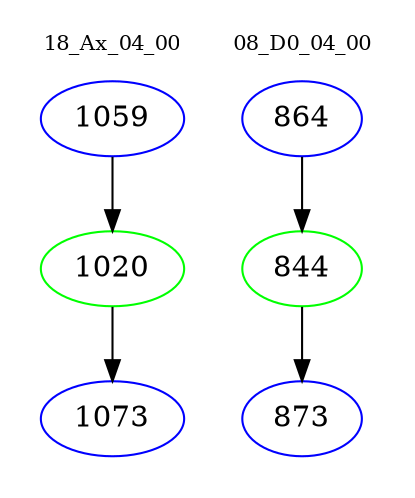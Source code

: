 digraph{
subgraph cluster_0 {
color = white
label = "18_Ax_04_00";
fontsize=10;
T0_1059 [label="1059", color="blue"]
T0_1059 -> T0_1020 [color="black"]
T0_1020 [label="1020", color="green"]
T0_1020 -> T0_1073 [color="black"]
T0_1073 [label="1073", color="blue"]
}
subgraph cluster_1 {
color = white
label = "08_D0_04_00";
fontsize=10;
T1_864 [label="864", color="blue"]
T1_864 -> T1_844 [color="black"]
T1_844 [label="844", color="green"]
T1_844 -> T1_873 [color="black"]
T1_873 [label="873", color="blue"]
}
}
